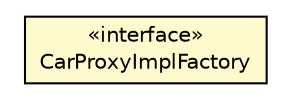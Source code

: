#!/usr/local/bin/dot
#
# Class diagram 
# Generated by UMLGraph version R5_6-24-gf6e263 (http://www.umlgraph.org/)
#

digraph G {
	edge [fontname="Helvetica",fontsize=10,labelfontname="Helvetica",labelfontsize=10];
	node [fontname="Helvetica",fontsize=10,shape=plaintext];
	nodesep=0.25;
	ranksep=0.5;
	rankdir=LR;
	// com.gwtplatform.carstore.client.application.cars.car.CarProxyImplFactory
	c118864 [label=<<table title="com.gwtplatform.carstore.client.application.cars.car.CarProxyImplFactory" border="0" cellborder="1" cellspacing="0" cellpadding="2" port="p" bgcolor="lemonChiffon" href="./CarProxyImplFactory.html">
		<tr><td><table border="0" cellspacing="0" cellpadding="1">
<tr><td align="center" balign="center"> &#171;interface&#187; </td></tr>
<tr><td align="center" balign="center"> CarProxyImplFactory </td></tr>
		</table></td></tr>
		</table>>, URL="./CarProxyImplFactory.html", fontname="Helvetica", fontcolor="black", fontsize=10.0];
}

